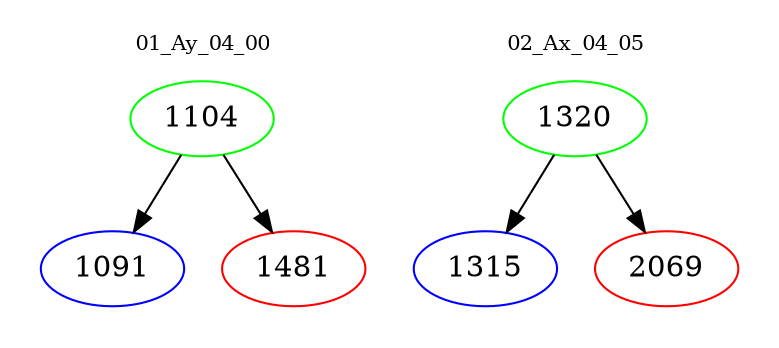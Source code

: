 digraph{
subgraph cluster_0 {
color = white
label = "01_Ay_04_00";
fontsize=10;
T0_1104 [label="1104", color="green"]
T0_1104 -> T0_1091 [color="black"]
T0_1091 [label="1091", color="blue"]
T0_1104 -> T0_1481 [color="black"]
T0_1481 [label="1481", color="red"]
}
subgraph cluster_1 {
color = white
label = "02_Ax_04_05";
fontsize=10;
T1_1320 [label="1320", color="green"]
T1_1320 -> T1_1315 [color="black"]
T1_1315 [label="1315", color="blue"]
T1_1320 -> T1_2069 [color="black"]
T1_2069 [label="2069", color="red"]
}
}
